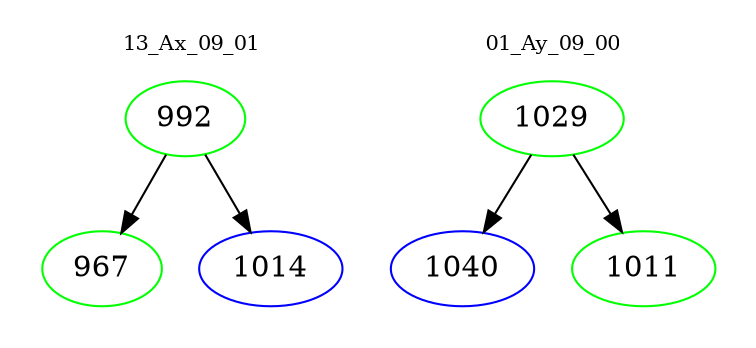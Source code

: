 digraph{
subgraph cluster_0 {
color = white
label = "13_Ax_09_01";
fontsize=10;
T0_992 [label="992", color="green"]
T0_992 -> T0_967 [color="black"]
T0_967 [label="967", color="green"]
T0_992 -> T0_1014 [color="black"]
T0_1014 [label="1014", color="blue"]
}
subgraph cluster_1 {
color = white
label = "01_Ay_09_00";
fontsize=10;
T1_1029 [label="1029", color="green"]
T1_1029 -> T1_1040 [color="black"]
T1_1040 [label="1040", color="blue"]
T1_1029 -> T1_1011 [color="black"]
T1_1011 [label="1011", color="green"]
}
}
